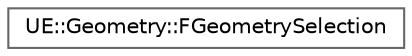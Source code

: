 digraph "Graphical Class Hierarchy"
{
 // INTERACTIVE_SVG=YES
 // LATEX_PDF_SIZE
  bgcolor="transparent";
  edge [fontname=Helvetica,fontsize=10,labelfontname=Helvetica,labelfontsize=10];
  node [fontname=Helvetica,fontsize=10,shape=box,height=0.2,width=0.4];
  rankdir="LR";
  Node0 [id="Node000000",label="UE::Geometry::FGeometrySelection",height=0.2,width=0.4,color="grey40", fillcolor="white", style="filled",URL="$da/d63/structUE_1_1Geometry_1_1FGeometrySelection.html",tooltip="FGeometrySelection represents a subset of geometric elements of a larger object, for example a Mesh (..."];
}
